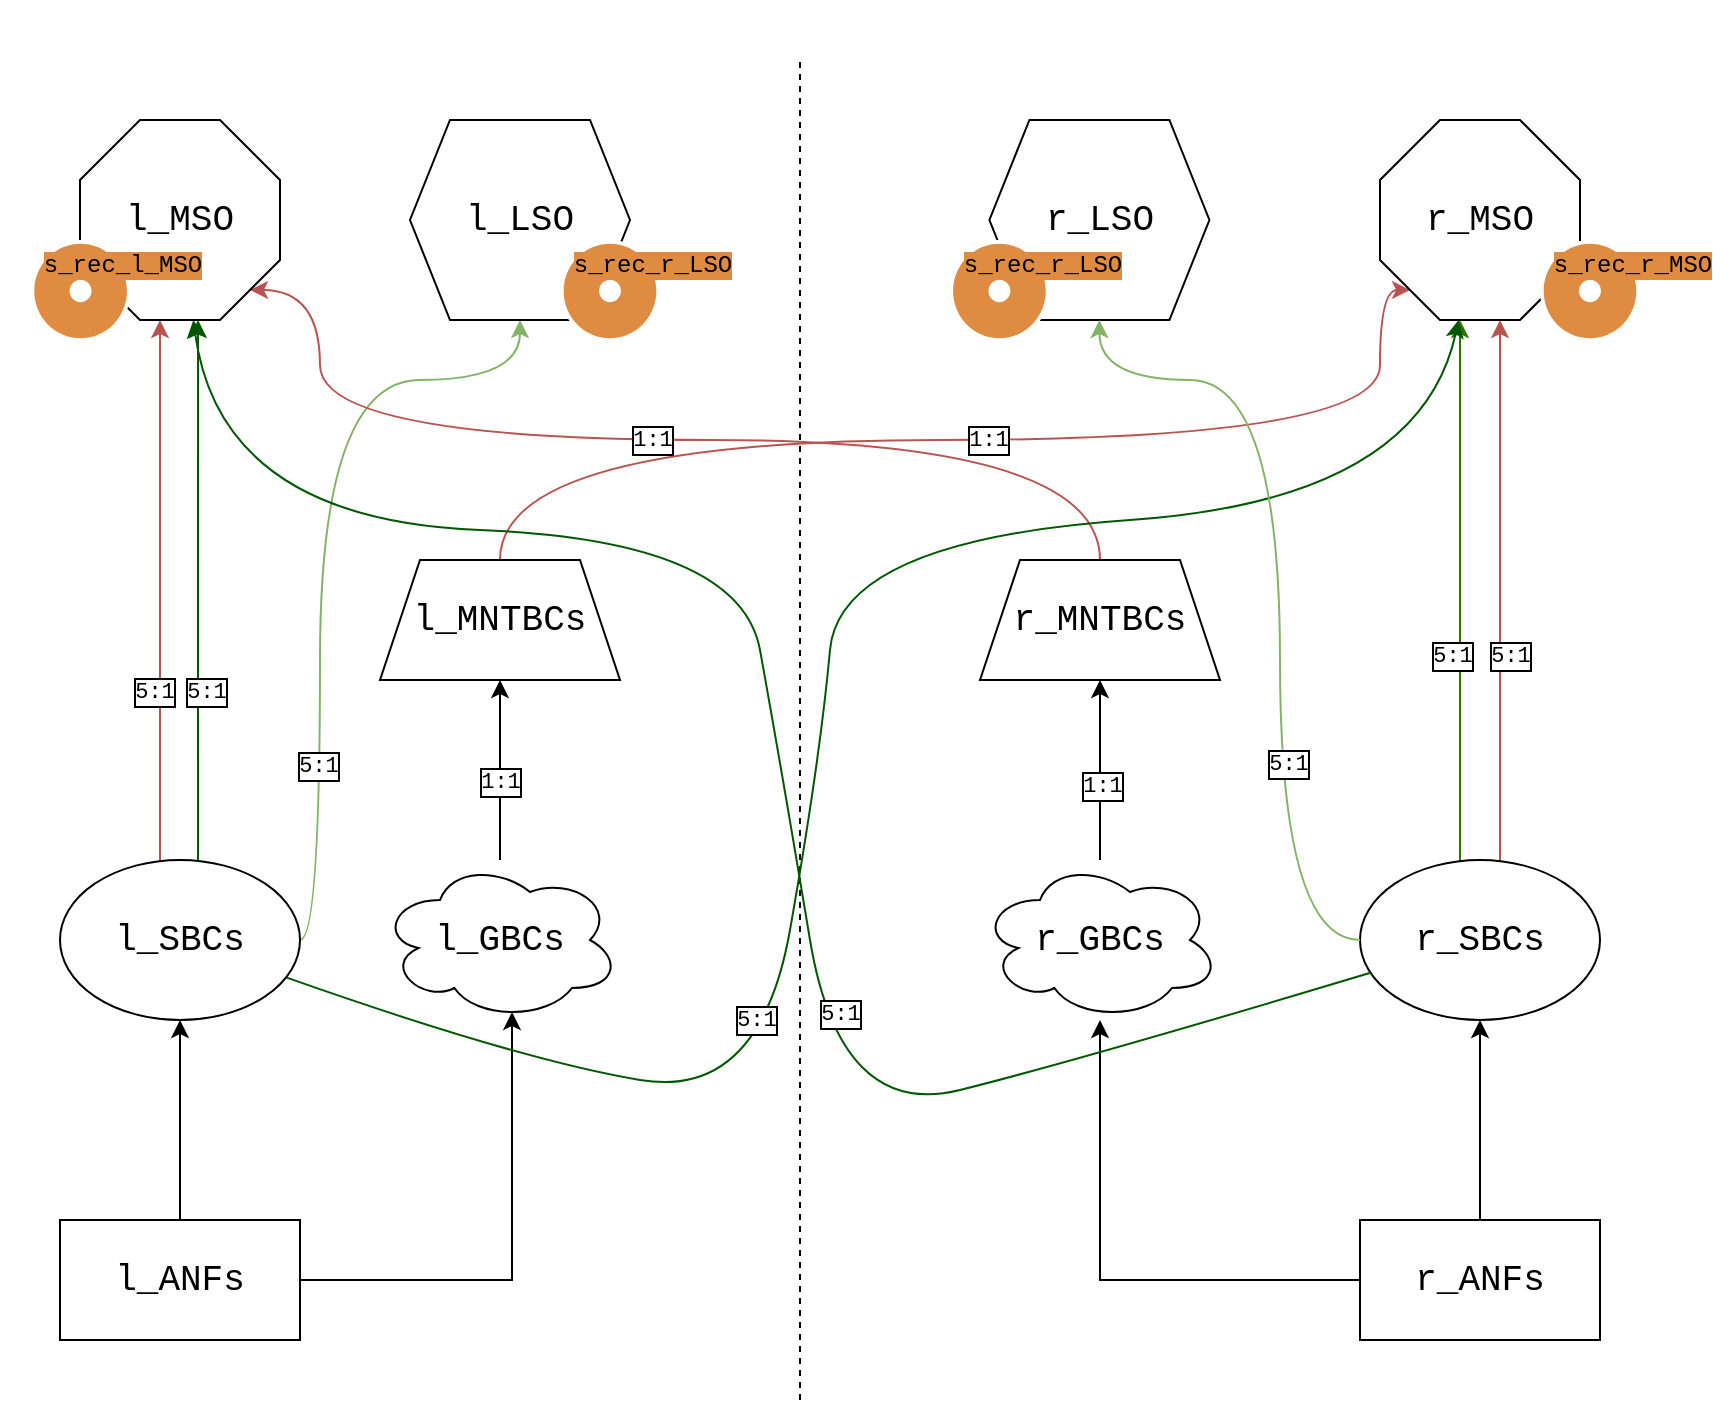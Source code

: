<mxfile version="24.3.1" type="device">
  <diagram name="Page-1" id="fxQnoQGLYuWy38XZDCPU">
    <mxGraphModel dx="1454" dy="2104" grid="1" gridSize="10" guides="1" tooltips="1" connect="1" arrows="1" fold="1" page="1" pageScale="1" pageWidth="850" pageHeight="1100" math="0" shadow="0">
      <root>
        <mxCell id="0" />
        <mxCell id="1" parent="0" />
        <mxCell id="IsAojcG5bb9uOesFmEJz-44" style="edgeStyle=orthogonalEdgeStyle;rounded=0;orthogonalLoop=1;jettySize=auto;html=1;fontFamily=Courier New;" edge="1" parent="1" source="IsAojcG5bb9uOesFmEJz-1" target="IsAojcG5bb9uOesFmEJz-4">
          <mxGeometry relative="1" as="geometry" />
        </mxCell>
        <mxCell id="IsAojcG5bb9uOesFmEJz-1" value="r_ANFs" style="rounded=0;whiteSpace=wrap;html=1;fillColor=none;fontFamily=Courier New;fontSize=18;" vertex="1" parent="1">
          <mxGeometry x="680" y="590" width="120" height="60" as="geometry" />
        </mxCell>
        <mxCell id="IsAojcG5bb9uOesFmEJz-39" style="edgeStyle=orthogonalEdgeStyle;rounded=0;orthogonalLoop=1;jettySize=auto;html=1;fontFamily=Courier New;" edge="1" parent="1" source="IsAojcG5bb9uOesFmEJz-2" target="IsAojcG5bb9uOesFmEJz-5">
          <mxGeometry relative="1" as="geometry" />
        </mxCell>
        <mxCell id="IsAojcG5bb9uOesFmEJz-2" value="l_ANFs" style="rounded=0;whiteSpace=wrap;html=1;fillColor=none;fontFamily=Courier New;fontSize=18;" vertex="1" parent="1">
          <mxGeometry x="30" y="590" width="120" height="60" as="geometry" />
        </mxCell>
        <mxCell id="IsAojcG5bb9uOesFmEJz-50" style="edgeStyle=orthogonalEdgeStyle;rounded=0;orthogonalLoop=1;jettySize=auto;html=1;fillColor=#f8cecc;strokeColor=#b85450;fontFamily=Courier New;" edge="1" parent="1" source="IsAojcG5bb9uOesFmEJz-4" target="IsAojcG5bb9uOesFmEJz-11">
          <mxGeometry relative="1" as="geometry">
            <Array as="points">
              <mxPoint x="750" y="270" />
              <mxPoint x="750" y="270" />
            </Array>
          </mxGeometry>
        </mxCell>
        <mxCell id="IsAojcG5bb9uOesFmEJz-76" value="5:1" style="edgeLabel;html=1;align=center;verticalAlign=middle;resizable=0;points=[];fontFamily=Courier New;labelBorderColor=default;" vertex="1" connectable="0" parent="IsAojcG5bb9uOesFmEJz-50">
          <mxGeometry x="-0.243" y="-1" relative="1" as="geometry">
            <mxPoint x="4" as="offset" />
          </mxGeometry>
        </mxCell>
        <mxCell id="IsAojcG5bb9uOesFmEJz-64" style="edgeStyle=orthogonalEdgeStyle;rounded=0;orthogonalLoop=1;jettySize=auto;html=1;fillColor=#60a917;strokeColor=#2D7600;curved=1;fontFamily=Courier New;" edge="1" parent="1" source="IsAojcG5bb9uOesFmEJz-4" target="IsAojcG5bb9uOesFmEJz-11">
          <mxGeometry relative="1" as="geometry">
            <Array as="points">
              <mxPoint x="730" y="280" />
              <mxPoint x="730" y="280" />
            </Array>
          </mxGeometry>
        </mxCell>
        <mxCell id="IsAojcG5bb9uOesFmEJz-73" value="5:1" style="edgeLabel;html=1;align=center;verticalAlign=middle;resizable=0;points=[];fontFamily=Courier New;labelBorderColor=default;" vertex="1" connectable="0" parent="IsAojcG5bb9uOesFmEJz-64">
          <mxGeometry x="-0.243" y="-1" relative="1" as="geometry">
            <mxPoint x="-5" as="offset" />
          </mxGeometry>
        </mxCell>
        <mxCell id="IsAojcG5bb9uOesFmEJz-4" value="r_SBCs" style="ellipse;whiteSpace=wrap;html=1;fillColor=none;fontFamily=Courier New;fontSize=18;" vertex="1" parent="1">
          <mxGeometry x="680" y="410" width="120" height="80" as="geometry" />
        </mxCell>
        <mxCell id="IsAojcG5bb9uOesFmEJz-55" style="edgeStyle=orthogonalEdgeStyle;rounded=0;orthogonalLoop=1;jettySize=auto;html=1;fillColor=#f8cecc;strokeColor=#b85450;fontFamily=Courier New;" edge="1" parent="1" source="IsAojcG5bb9uOesFmEJz-5" target="IsAojcG5bb9uOesFmEJz-13">
          <mxGeometry relative="1" as="geometry">
            <Array as="points">
              <mxPoint x="80" y="360" />
              <mxPoint x="80" y="360" />
            </Array>
          </mxGeometry>
        </mxCell>
        <mxCell id="IsAojcG5bb9uOesFmEJz-80" value="5:1" style="edgeLabel;html=1;align=center;verticalAlign=middle;resizable=0;points=[];fontFamily=Courier New;labelBorderColor=default;" vertex="1" connectable="0" parent="IsAojcG5bb9uOesFmEJz-55">
          <mxGeometry x="-0.383" y="-2" relative="1" as="geometry">
            <mxPoint x="-5" y="-1" as="offset" />
          </mxGeometry>
        </mxCell>
        <mxCell id="IsAojcG5bb9uOesFmEJz-69" style="edgeStyle=orthogonalEdgeStyle;rounded=0;orthogonalLoop=1;jettySize=auto;html=1;entryX=0.5;entryY=1;entryDx=0;entryDy=0;fillColor=#d5e8d4;strokeColor=#82b366;curved=1;fontFamily=Courier New;" edge="1" parent="1" source="IsAojcG5bb9uOesFmEJz-5" target="IsAojcG5bb9uOesFmEJz-12">
          <mxGeometry relative="1" as="geometry">
            <Array as="points">
              <mxPoint x="160" y="450" />
              <mxPoint x="160" y="170" />
              <mxPoint x="260" y="170" />
            </Array>
          </mxGeometry>
        </mxCell>
        <mxCell id="IsAojcG5bb9uOesFmEJz-70" value="5:1" style="edgeLabel;html=1;align=center;verticalAlign=middle;resizable=0;points=[];fontFamily=Courier New;labelBorderColor=default;" vertex="1" connectable="0" parent="IsAojcG5bb9uOesFmEJz-69">
          <mxGeometry x="-0.521" y="1" relative="1" as="geometry">
            <mxPoint y="3" as="offset" />
          </mxGeometry>
        </mxCell>
        <mxCell id="IsAojcG5bb9uOesFmEJz-5" value="&lt;div style=&quot;font-size: 18px;&quot;&gt;l_SBCs&lt;/div&gt;" style="ellipse;whiteSpace=wrap;html=1;fillColor=none;fontFamily=Courier New;fontSize=18;" vertex="1" parent="1">
          <mxGeometry x="30" y="410" width="120" height="80" as="geometry" />
        </mxCell>
        <mxCell id="IsAojcG5bb9uOesFmEJz-47" style="edgeStyle=orthogonalEdgeStyle;rounded=0;orthogonalLoop=1;jettySize=auto;html=1;fontFamily=Courier New;" edge="1" parent="1" source="IsAojcG5bb9uOesFmEJz-6" target="IsAojcG5bb9uOesFmEJz-8">
          <mxGeometry relative="1" as="geometry" />
        </mxCell>
        <mxCell id="IsAojcG5bb9uOesFmEJz-84" value="1:1" style="edgeLabel;html=1;align=center;verticalAlign=middle;resizable=0;points=[];fontFamily=Courier New;labelBorderColor=default;" vertex="1" connectable="0" parent="IsAojcG5bb9uOesFmEJz-47">
          <mxGeometry x="-0.175" y="-1" relative="1" as="geometry">
            <mxPoint as="offset" />
          </mxGeometry>
        </mxCell>
        <mxCell id="IsAojcG5bb9uOesFmEJz-6" value="r_GBCs" style="ellipse;shape=cloud;whiteSpace=wrap;html=1;fillColor=none;fontFamily=Courier New;fontSize=18;" vertex="1" parent="1">
          <mxGeometry x="490" y="410" width="120" height="80" as="geometry" />
        </mxCell>
        <mxCell id="IsAojcG5bb9uOesFmEJz-46" style="edgeStyle=orthogonalEdgeStyle;rounded=0;orthogonalLoop=1;jettySize=auto;html=1;fontFamily=Courier New;" edge="1" parent="1" source="IsAojcG5bb9uOesFmEJz-7" target="IsAojcG5bb9uOesFmEJz-10">
          <mxGeometry relative="1" as="geometry" />
        </mxCell>
        <mxCell id="IsAojcG5bb9uOesFmEJz-83" value="1:1" style="edgeLabel;html=1;align=center;verticalAlign=middle;resizable=0;points=[];fontFamily=Courier New;labelBorderColor=default;" vertex="1" connectable="0" parent="IsAojcG5bb9uOesFmEJz-46">
          <mxGeometry x="-0.132" relative="1" as="geometry">
            <mxPoint as="offset" />
          </mxGeometry>
        </mxCell>
        <mxCell id="IsAojcG5bb9uOesFmEJz-7" value="&lt;div style=&quot;font-size: 18px;&quot;&gt;l_GBCs&lt;/div&gt;" style="ellipse;shape=cloud;whiteSpace=wrap;html=1;fillColor=none;fontFamily=Courier New;fontSize=18;" vertex="1" parent="1">
          <mxGeometry x="190" y="410" width="120" height="80" as="geometry" />
        </mxCell>
        <mxCell id="IsAojcG5bb9uOesFmEJz-63" style="edgeStyle=orthogonalEdgeStyle;rounded=0;orthogonalLoop=1;jettySize=auto;html=1;curved=1;fillColor=#f8cecc;strokeColor=#b85450;entryX=0;entryY=0;entryDx=85;entryDy=85;entryPerimeter=0;fontFamily=Courier New;" edge="1" parent="1" source="IsAojcG5bb9uOesFmEJz-8" target="IsAojcG5bb9uOesFmEJz-13">
          <mxGeometry relative="1" as="geometry">
            <mxPoint x="130" y="160" as="targetPoint" />
            <Array as="points">
              <mxPoint x="550" y="200" />
              <mxPoint x="160" y="200" />
              <mxPoint x="160" y="125" />
            </Array>
          </mxGeometry>
        </mxCell>
        <mxCell id="IsAojcG5bb9uOesFmEJz-78" value="1:1" style="edgeLabel;html=1;align=center;verticalAlign=middle;resizable=0;points=[];fontFamily=Courier New;labelBorderColor=default;" vertex="1" connectable="0" parent="IsAojcG5bb9uOesFmEJz-63">
          <mxGeometry x="0.014" relative="1" as="geometry">
            <mxPoint as="offset" />
          </mxGeometry>
        </mxCell>
        <mxCell id="IsAojcG5bb9uOesFmEJz-8" value="r_MNTBCs" style="shape=trapezoid;perimeter=trapezoidPerimeter;whiteSpace=wrap;html=1;fixedSize=1;fillColor=none;fontFamily=Courier New;fontSize=18;" vertex="1" parent="1">
          <mxGeometry x="490" y="260" width="120" height="60" as="geometry" />
        </mxCell>
        <mxCell id="IsAojcG5bb9uOesFmEJz-65" style="edgeStyle=orthogonalEdgeStyle;rounded=0;orthogonalLoop=1;jettySize=auto;html=1;curved=1;entryX=0;entryY=0;entryDx=15;entryDy=85;entryPerimeter=0;fillColor=#f8cecc;strokeColor=#b85450;fontFamily=Courier New;" edge="1" parent="1" source="IsAojcG5bb9uOesFmEJz-10" target="IsAojcG5bb9uOesFmEJz-11">
          <mxGeometry relative="1" as="geometry">
            <Array as="points">
              <mxPoint x="250" y="200" />
              <mxPoint x="690" y="200" />
              <mxPoint x="690" y="125" />
            </Array>
          </mxGeometry>
        </mxCell>
        <mxCell id="IsAojcG5bb9uOesFmEJz-77" value="1:1" style="edgeLabel;html=1;align=center;verticalAlign=middle;resizable=0;points=[];fontFamily=Courier New;labelBorderColor=default;" vertex="1" connectable="0" parent="IsAojcG5bb9uOesFmEJz-65">
          <mxGeometry x="0.03" relative="1" as="geometry">
            <mxPoint as="offset" />
          </mxGeometry>
        </mxCell>
        <mxCell id="IsAojcG5bb9uOesFmEJz-10" value="l_MNTBCs" style="shape=trapezoid;perimeter=trapezoidPerimeter;whiteSpace=wrap;html=1;fixedSize=1;fillColor=none;fontFamily=Courier New;fontSize=18;" vertex="1" parent="1">
          <mxGeometry x="190" y="260" width="120" height="60" as="geometry" />
        </mxCell>
        <mxCell id="IsAojcG5bb9uOesFmEJz-15" value="" style="endArrow=none;dashed=1;html=1;rounded=0;fontFamily=Courier New;" edge="1" parent="1">
          <mxGeometry width="50" height="50" relative="1" as="geometry">
            <mxPoint x="400" y="680" as="sourcePoint" />
            <mxPoint x="400" y="10" as="targetPoint" />
          </mxGeometry>
        </mxCell>
        <mxCell id="IsAojcG5bb9uOesFmEJz-17" value="" style="ellipse;whiteSpace=wrap;html=1;align=center;aspect=fixed;fillColor=none;strokeColor=none;resizable=0;perimeter=centerPerimeter;rotatable=0;allowArrows=0;points=[];outlineConnect=1;fontFamily=Courier New;" vertex="1" parent="1">
          <mxGeometry x="92.5" y="-20" width="10" height="10" as="geometry" />
        </mxCell>
        <mxCell id="IsAojcG5bb9uOesFmEJz-38" value="" style="shape=image;verticalLabelPosition=bottom;labelBackgroundColor=default;verticalAlign=top;aspect=fixed;imageAspect=0;image=https://nest-simulator.readthedocs.io/en/v2.20.0/_images/All_to_all.png;fontFamily=Courier New;" vertex="1" parent="1">
          <mxGeometry y="500" width="65.29" height="77.46" as="geometry" />
        </mxCell>
        <mxCell id="IsAojcG5bb9uOesFmEJz-40" style="edgeStyle=orthogonalEdgeStyle;rounded=0;orthogonalLoop=1;jettySize=auto;html=1;entryX=0.55;entryY=0.95;entryDx=0;entryDy=0;entryPerimeter=0;fontFamily=Courier New;" edge="1" parent="1" source="IsAojcG5bb9uOesFmEJz-2" target="IsAojcG5bb9uOesFmEJz-7">
          <mxGeometry relative="1" as="geometry" />
        </mxCell>
        <mxCell id="IsAojcG5bb9uOesFmEJz-41" value="" style="shape=image;verticalLabelPosition=bottom;labelBackgroundColor=default;verticalAlign=top;aspect=fixed;imageAspect=0;image=https://nest-simulator.readthedocs.io/en/v2.20.0/_images/All_to_all.png;fontFamily=Courier New;" vertex="1" parent="1">
          <mxGeometry x="260" y="530" width="65.29" height="77.46" as="geometry" />
        </mxCell>
        <mxCell id="IsAojcG5bb9uOesFmEJz-42" style="edgeStyle=orthogonalEdgeStyle;rounded=0;orthogonalLoop=1;jettySize=auto;html=1;entryX=0.5;entryY=1;entryDx=0;entryDy=0;entryPerimeter=0;fontFamily=Courier New;" edge="1" parent="1" source="IsAojcG5bb9uOesFmEJz-1" target="IsAojcG5bb9uOesFmEJz-6">
          <mxGeometry relative="1" as="geometry" />
        </mxCell>
        <mxCell id="IsAojcG5bb9uOesFmEJz-43" value="" style="shape=image;verticalLabelPosition=bottom;labelBackgroundColor=default;verticalAlign=top;aspect=fixed;imageAspect=0;image=https://nest-simulator.readthedocs.io/en/v2.20.0/_images/All_to_all.png;fontFamily=Courier New;" vertex="1" parent="1">
          <mxGeometry x="474.71" y="530" width="65.29" height="77.46" as="geometry" />
        </mxCell>
        <mxCell id="IsAojcG5bb9uOesFmEJz-45" value="" style="shape=image;verticalLabelPosition=bottom;labelBackgroundColor=default;verticalAlign=top;aspect=fixed;imageAspect=0;image=https://nest-simulator.readthedocs.io/en/v2.20.0/_images/All_to_all.png;fontFamily=Courier New;" vertex="1" parent="1">
          <mxGeometry x="750" y="500" width="65.29" height="77.46" as="geometry" />
        </mxCell>
        <mxCell id="IsAojcG5bb9uOesFmEJz-51" value="" style="group;fontFamily=Courier New;" vertex="1" connectable="0" parent="1">
          <mxGeometry x="690" y="40" width="130" height="111" as="geometry" />
        </mxCell>
        <mxCell id="IsAojcG5bb9uOesFmEJz-11" value="r_MSO" style="whiteSpace=wrap;html=1;shape=mxgraph.basic.octagon2;align=center;verticalAlign=middle;dx=15;fillColor=none;fontFamily=Courier New;fontSize=18;movable=1;resizable=1;rotatable=1;deletable=1;editable=1;locked=0;connectable=1;" vertex="1" parent="IsAojcG5bb9uOesFmEJz-51">
          <mxGeometry width="100" height="100" as="geometry" />
        </mxCell>
        <mxCell id="IsAojcG5bb9uOesFmEJz-29" value="&lt;div&gt;s_rec_r_MSO&lt;/div&gt;" style="sketch=0;pointerEvents=1;shadow=0;dashed=0;html=1;strokeColor=none;fillColor=#DF8C42;labelPosition=center;verticalLabelPosition=bottom;verticalAlign=top;align=center;outlineConnect=0;shape=mxgraph.veeam2.recording;spacingTop=-51;labelBackgroundColor=#DF8C42;spacing=1;spacingLeft=42;movable=1;resizable=1;rotatable=1;deletable=1;editable=1;locked=0;connectable=1;fontFamily=Courier New;" vertex="1" parent="IsAojcG5bb9uOesFmEJz-51">
          <mxGeometry x="80" y="60" width="50" height="51" as="geometry" />
        </mxCell>
        <mxCell id="IsAojcG5bb9uOesFmEJz-52" value="" style="group;fontFamily=Courier New;" vertex="1" connectable="0" parent="1">
          <mxGeometry x="474.71" y="40" width="130" height="111" as="geometry" />
        </mxCell>
        <mxCell id="IsAojcG5bb9uOesFmEJz-14" value="r_LSO" style="shape=hexagon;perimeter=hexagonPerimeter2;whiteSpace=wrap;html=1;fixedSize=1;fillColor=none;fontFamily=Courier New;fontSize=18;" vertex="1" parent="IsAojcG5bb9uOesFmEJz-52">
          <mxGeometry x="20" width="110" height="100" as="geometry" />
        </mxCell>
        <mxCell id="IsAojcG5bb9uOesFmEJz-32" value="&lt;div&gt;s_rec_r_LSO&lt;/div&gt;" style="sketch=0;pointerEvents=1;shadow=0;dashed=0;html=1;strokeColor=none;fillColor=#DF8C42;labelPosition=center;verticalLabelPosition=bottom;verticalAlign=top;align=center;outlineConnect=0;shape=mxgraph.veeam2.recording;spacingTop=-51;labelBackgroundColor=#DF8C42;spacing=1;spacingLeft=42;fontFamily=Courier New;" vertex="1" parent="IsAojcG5bb9uOesFmEJz-52">
          <mxGeometry y="60" width="50" height="51" as="geometry" />
        </mxCell>
        <mxCell id="IsAojcG5bb9uOesFmEJz-54" value="" style="group;fontFamily=Courier New;" vertex="1" connectable="0" parent="1">
          <mxGeometry x="185" y="40" width="130" height="111" as="geometry" />
        </mxCell>
        <mxCell id="IsAojcG5bb9uOesFmEJz-85" value="" style="group;fontFamily=Courier New;" vertex="1" connectable="0" parent="IsAojcG5bb9uOesFmEJz-54">
          <mxGeometry x="20" width="125" height="111" as="geometry" />
        </mxCell>
        <mxCell id="IsAojcG5bb9uOesFmEJz-12" value="l_LSO" style="shape=hexagon;perimeter=hexagonPerimeter2;whiteSpace=wrap;html=1;fixedSize=1;fillColor=none;fontFamily=Courier New;fontSize=18;" vertex="1" parent="IsAojcG5bb9uOesFmEJz-85">
          <mxGeometry width="110" height="100" as="geometry" />
        </mxCell>
        <mxCell id="IsAojcG5bb9uOesFmEJz-36" value="&lt;div&gt;s_rec_r_LSO&lt;/div&gt;" style="sketch=0;pointerEvents=1;shadow=0;dashed=0;html=1;strokeColor=none;fillColor=#DF8C42;labelPosition=center;verticalLabelPosition=bottom;verticalAlign=top;align=center;outlineConnect=0;shape=mxgraph.veeam2.recording;spacingTop=-51;labelBackgroundColor=#DF8C42;spacing=1;spacingLeft=42;fontFamily=Courier New;" vertex="1" parent="IsAojcG5bb9uOesFmEJz-85">
          <mxGeometry x="75" y="60" width="50" height="51" as="geometry" />
        </mxCell>
        <mxCell id="IsAojcG5bb9uOesFmEJz-59" value="" style="curved=1;endArrow=classic;html=1;rounded=0;fillColor=#008a00;strokeColor=#005700;fontFamily=Courier New;" edge="1" parent="1" source="IsAojcG5bb9uOesFmEJz-4" target="IsAojcG5bb9uOesFmEJz-13">
          <mxGeometry width="50" height="50" relative="1" as="geometry">
            <mxPoint x="380" y="400" as="sourcePoint" />
            <mxPoint x="430" y="350" as="targetPoint" />
            <Array as="points">
              <mxPoint x="540" y="510" />
              <mxPoint x="420" y="540" />
              <mxPoint x="390" y="360" />
              <mxPoint x="370" y="250" />
              <mxPoint x="110" y="240" />
            </Array>
          </mxGeometry>
        </mxCell>
        <mxCell id="IsAojcG5bb9uOesFmEJz-75" value="5:1" style="edgeLabel;html=1;align=center;verticalAlign=middle;resizable=0;points=[];fontFamily=Courier New;labelBorderColor=default;" vertex="1" connectable="0" parent="IsAojcG5bb9uOesFmEJz-59">
          <mxGeometry x="-0.276" y="-6" relative="1" as="geometry">
            <mxPoint x="4" y="9" as="offset" />
          </mxGeometry>
        </mxCell>
        <mxCell id="IsAojcG5bb9uOesFmEJz-61" value="" style="curved=1;endArrow=classic;html=1;rounded=0;fillColor=#008a00;strokeColor=#005700;fontFamily=Courier New;" edge="1" parent="1" source="IsAojcG5bb9uOesFmEJz-5" target="IsAojcG5bb9uOesFmEJz-11">
          <mxGeometry width="50" height="50" relative="1" as="geometry">
            <mxPoint x="694" y="475" as="sourcePoint" />
            <mxPoint x="107" y="150" as="targetPoint" />
            <Array as="points">
              <mxPoint x="260" y="510" />
              <mxPoint x="380" y="530" />
              <mxPoint x="410" y="360" />
              <mxPoint x="420" y="250" />
              <mxPoint x="710" y="230" />
            </Array>
          </mxGeometry>
        </mxCell>
        <mxCell id="IsAojcG5bb9uOesFmEJz-74" value="5:1" style="edgeLabel;html=1;align=center;verticalAlign=middle;resizable=0;points=[];fontFamily=Courier New;labelBorderColor=default;" vertex="1" connectable="0" parent="IsAojcG5bb9uOesFmEJz-61">
          <mxGeometry x="-0.393" y="7" relative="1" as="geometry">
            <mxPoint x="-1" y="-9" as="offset" />
          </mxGeometry>
        </mxCell>
        <mxCell id="IsAojcG5bb9uOesFmEJz-67" value="" style="group;fontFamily=Courier New;" vertex="1" connectable="0" parent="1">
          <mxGeometry x="15.29" y="40" width="124.71" height="111" as="geometry" />
        </mxCell>
        <mxCell id="IsAojcG5bb9uOesFmEJz-13" value="&lt;div style=&quot;font-size: 18px;&quot;&gt;l_MSO&lt;/div&gt;" style="whiteSpace=wrap;html=1;shape=mxgraph.basic.octagon2;align=center;verticalAlign=middle;dx=15;fillColor=none;fontFamily=Courier New;fontSize=18;" vertex="1" parent="IsAojcG5bb9uOesFmEJz-67">
          <mxGeometry x="24.71" width="100" height="100" as="geometry" />
        </mxCell>
        <mxCell id="IsAojcG5bb9uOesFmEJz-33" value="&lt;div&gt;s_rec_l_MSO&lt;/div&gt;" style="sketch=0;pointerEvents=1;shadow=0;dashed=0;html=1;strokeColor=none;fillColor=#DF8C42;labelPosition=center;verticalLabelPosition=bottom;verticalAlign=top;align=center;outlineConnect=0;shape=mxgraph.veeam2.recording;spacingTop=-51;labelBackgroundColor=#DF8C42;spacing=1;spacingLeft=42;fontFamily=Courier New;" vertex="1" parent="IsAojcG5bb9uOesFmEJz-67">
          <mxGeometry y="60" width="50" height="51" as="geometry" />
        </mxCell>
        <mxCell id="IsAojcG5bb9uOesFmEJz-68" style="edgeStyle=orthogonalEdgeStyle;rounded=0;orthogonalLoop=1;jettySize=auto;html=1;entryX=0.5;entryY=1;entryDx=0;entryDy=0;curved=1;fillColor=#d5e8d4;strokeColor=#82b366;fontFamily=Courier New;" edge="1" parent="1" source="IsAojcG5bb9uOesFmEJz-4" target="IsAojcG5bb9uOesFmEJz-14">
          <mxGeometry relative="1" as="geometry">
            <Array as="points">
              <mxPoint x="640" y="450" />
              <mxPoint x="640" y="170" />
              <mxPoint x="550" y="170" />
            </Array>
          </mxGeometry>
        </mxCell>
        <mxCell id="IsAojcG5bb9uOesFmEJz-72" value="5:1" style="edgeLabel;html=1;align=center;verticalAlign=middle;resizable=0;points=[];fontFamily=Courier New;labelBorderColor=default;" vertex="1" connectable="0" parent="IsAojcG5bb9uOesFmEJz-68">
          <mxGeometry x="-0.446" y="-5" relative="1" as="geometry">
            <mxPoint x="-1" y="-6" as="offset" />
          </mxGeometry>
        </mxCell>
        <mxCell id="IsAojcG5bb9uOesFmEJz-81" style="edgeStyle=orthogonalEdgeStyle;rounded=0;orthogonalLoop=1;jettySize=auto;html=1;fillColor=#008a00;strokeColor=#005700;fontFamily=Courier New;" edge="1" parent="1">
          <mxGeometry relative="1" as="geometry">
            <mxPoint x="99.02" y="410" as="sourcePoint" />
            <mxPoint x="99.02" y="140" as="targetPoint" />
            <Array as="points">
              <mxPoint x="99" y="280" />
              <mxPoint x="99" y="280" />
            </Array>
          </mxGeometry>
        </mxCell>
        <mxCell id="IsAojcG5bb9uOesFmEJz-82" value="5:1" style="edgeLabel;html=1;align=center;verticalAlign=middle;resizable=0;points=[];fontFamily=Courier New;labelBorderColor=default;" vertex="1" connectable="0" parent="IsAojcG5bb9uOesFmEJz-81">
          <mxGeometry x="-0.372" relative="1" as="geometry">
            <mxPoint x="4" y="1" as="offset" />
          </mxGeometry>
        </mxCell>
      </root>
    </mxGraphModel>
  </diagram>
</mxfile>
